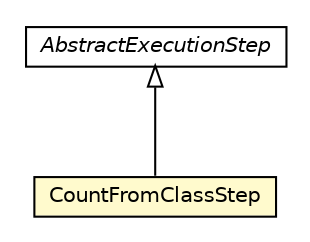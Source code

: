 #!/usr/local/bin/dot
#
# Class diagram 
# Generated by UMLGraph version R5_6-24-gf6e263 (http://www.umlgraph.org/)
#

digraph G {
	edge [fontname="Helvetica",fontsize=10,labelfontname="Helvetica",labelfontsize=10];
	node [fontname="Helvetica",fontsize=10,shape=plaintext];
	nodesep=0.25;
	ranksep=0.5;
	// com.orientechnologies.orient.core.sql.executor.CountFromClassStep
	c1036216 [label=<<table title="com.orientechnologies.orient.core.sql.executor.CountFromClassStep" border="0" cellborder="1" cellspacing="0" cellpadding="2" port="p" bgcolor="lemonChiffon" href="./CountFromClassStep.html">
		<tr><td><table border="0" cellspacing="0" cellpadding="1">
<tr><td align="center" balign="center"> CountFromClassStep </td></tr>
		</table></td></tr>
		</table>>, URL="./CountFromClassStep.html", fontname="Helvetica", fontcolor="black", fontsize=10.0];
	// com.orientechnologies.orient.core.sql.executor.AbstractExecutionStep
	c1036258 [label=<<table title="com.orientechnologies.orient.core.sql.executor.AbstractExecutionStep" border="0" cellborder="1" cellspacing="0" cellpadding="2" port="p" href="./AbstractExecutionStep.html">
		<tr><td><table border="0" cellspacing="0" cellpadding="1">
<tr><td align="center" balign="center"><font face="Helvetica-Oblique"> AbstractExecutionStep </font></td></tr>
		</table></td></tr>
		</table>>, URL="./AbstractExecutionStep.html", fontname="Helvetica", fontcolor="black", fontsize=10.0];
	//com.orientechnologies.orient.core.sql.executor.CountFromClassStep extends com.orientechnologies.orient.core.sql.executor.AbstractExecutionStep
	c1036258:p -> c1036216:p [dir=back,arrowtail=empty];
}

